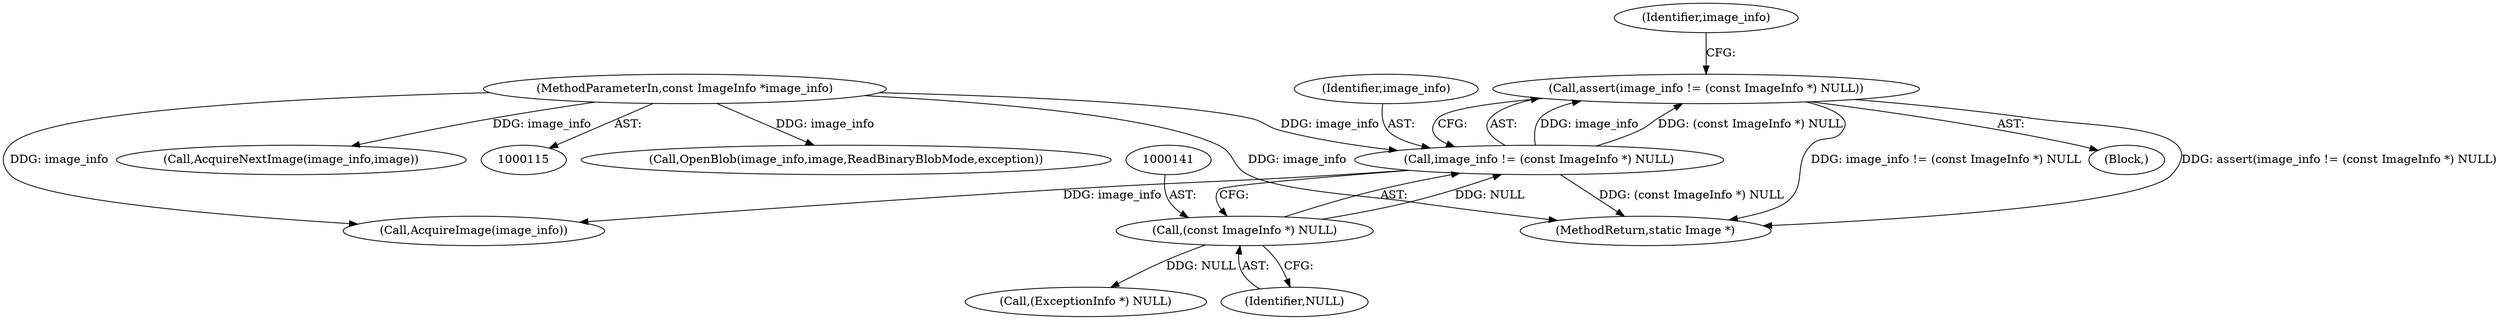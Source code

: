 digraph "0_ImageMagick_4493d9ca1124564da17f9b628ef9d0f1a6be9738@API" {
"1000137" [label="(Call,assert(image_info != (const ImageInfo *) NULL))"];
"1000138" [label="(Call,image_info != (const ImageInfo *) NULL)"];
"1000116" [label="(MethodParameterIn,const ImageInfo *image_info)"];
"1000140" [label="(Call,(const ImageInfo *) NULL)"];
"1000137" [label="(Call,assert(image_info != (const ImageInfo *) NULL))"];
"1000116" [label="(MethodParameterIn,const ImageInfo *image_info)"];
"1000167" [label="(Call,(ExceptionInfo *) NULL)"];
"1000142" [label="(Identifier,NULL)"];
"1000139" [label="(Identifier,image_info)"];
"1000138" [label="(Call,image_info != (const ImageInfo *) NULL)"];
"1000118" [label="(Block,)"];
"1002474" [label="(MethodReturn,static Image *)"];
"1000146" [label="(Identifier,image_info)"];
"1000178" [label="(Call,AcquireImage(image_info))"];
"1000182" [label="(Call,OpenBlob(image_info,image,ReadBinaryBlobMode,exception))"];
"1002427" [label="(Call,AcquireNextImage(image_info,image))"];
"1000140" [label="(Call,(const ImageInfo *) NULL)"];
"1000137" -> "1000118"  [label="AST: "];
"1000137" -> "1000138"  [label="CFG: "];
"1000138" -> "1000137"  [label="AST: "];
"1000146" -> "1000137"  [label="CFG: "];
"1000137" -> "1002474"  [label="DDG: image_info != (const ImageInfo *) NULL"];
"1000137" -> "1002474"  [label="DDG: assert(image_info != (const ImageInfo *) NULL)"];
"1000138" -> "1000137"  [label="DDG: image_info"];
"1000138" -> "1000137"  [label="DDG: (const ImageInfo *) NULL"];
"1000138" -> "1000140"  [label="CFG: "];
"1000139" -> "1000138"  [label="AST: "];
"1000140" -> "1000138"  [label="AST: "];
"1000138" -> "1002474"  [label="DDG: (const ImageInfo *) NULL"];
"1000116" -> "1000138"  [label="DDG: image_info"];
"1000140" -> "1000138"  [label="DDG: NULL"];
"1000138" -> "1000178"  [label="DDG: image_info"];
"1000116" -> "1000115"  [label="AST: "];
"1000116" -> "1002474"  [label="DDG: image_info"];
"1000116" -> "1000178"  [label="DDG: image_info"];
"1000116" -> "1000182"  [label="DDG: image_info"];
"1000116" -> "1002427"  [label="DDG: image_info"];
"1000140" -> "1000142"  [label="CFG: "];
"1000141" -> "1000140"  [label="AST: "];
"1000142" -> "1000140"  [label="AST: "];
"1000140" -> "1000167"  [label="DDG: NULL"];
}
